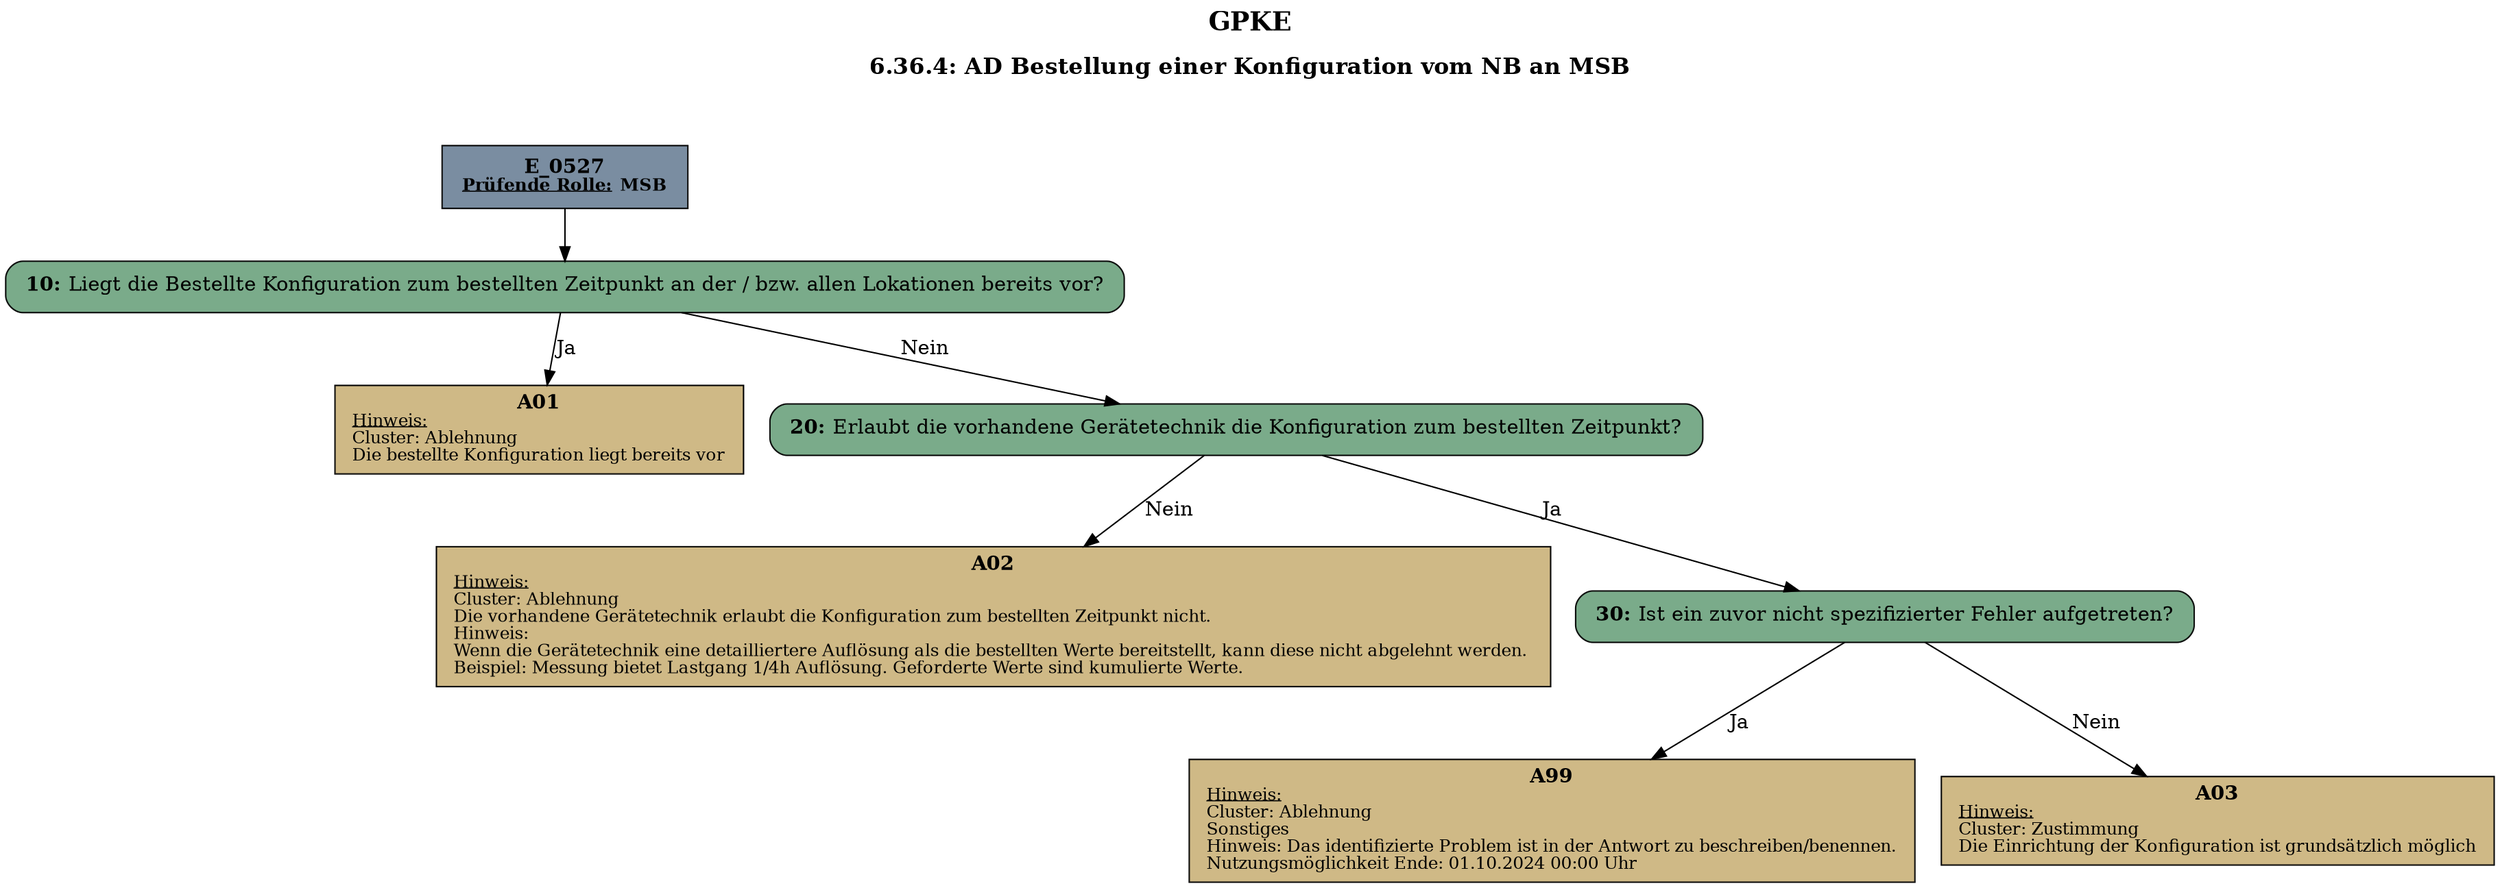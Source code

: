 digraph D {
    labelloc="t";
    label=<<B><FONT POINT-SIZE="18">GPKE</FONT></B><BR/><BR/><B><FONT POINT-SIZE="16">6.36.4: AD Bestellung einer Konfiguration vom NB an MSB</FONT></B><BR/><BR/><BR/><BR/>>;
    "Start" [margin="0.2,0.12", shape=box, style=filled, fillcolor="#7a8da1", label=<<B>E_0527</B><BR align="center"/><FONT point-size="12"><B><U>Prüfende Rolle:</U> MSB</B></FONT><BR align="center"/>>];
    "10" [margin="0.2,0.12", shape=box, style="filled,rounded", fillcolor="#7aab8a", label=<<B>10: </B>Liegt die Bestellte Konfiguration zum bestellten Zeitpunkt an der / bzw. allen Lokationen bereits vor?<BR align="left"/>>];
    "A01" [margin="0.17,0.08", shape=box, style=filled, fillcolor="#cfb986", label=<<B>A01</B><BR align="center"/><FONT point-size="12"><U>Hinweis:</U><BR align="left"/>Cluster: Ablehnung<BR align="left"/>Die bestellte Konfiguration liegt bereits vor<BR align="left"/></FONT>>];
    "20" [margin="0.2,0.12", shape=box, style="filled,rounded", fillcolor="#7aab8a", label=<<B>20: </B>Erlaubt die vorhandene Gerätetechnik die Konfiguration zum bestellten Zeitpunkt?<BR align="left"/>>];
    "A02" [margin="0.17,0.08", shape=box, style=filled, fillcolor="#cfb986", label=<<B>A02</B><BR align="center"/><FONT point-size="12"><U>Hinweis:</U><BR align="left"/>Cluster: Ablehnung<BR align="left"/>Die vorhandene Gerätetechnik erlaubt die Konfiguration zum bestellten Zeitpunkt nicht.<BR align="left"/>Hinweis:<BR align="left"/>Wenn die Gerätetechnik eine detailliertere Auflösung als die bestellten Werte bereitstellt, kann diese nicht abgelehnt werden. <BR align="left"/>Beispiel: Messung bietet Lastgang 1/4h Auflösung. Geforderte Werte sind kumulierte Werte.<BR align="left"/></FONT>>];
    "30" [margin="0.2,0.12", shape=box, style="filled,rounded", fillcolor="#7aab8a", label=<<B>30: </B>Ist ein zuvor nicht spezifizierter Fehler aufgetreten?<BR align="left"/>>];
    "A99" [margin="0.17,0.08", shape=box, style=filled, fillcolor="#cfb986", label=<<B>A99</B><BR align="center"/><FONT point-size="12"><U>Hinweis:</U><BR align="left"/>Cluster: Ablehnung<BR align="left"/>Sonstiges<BR align="left"/>Hinweis: Das identifizierte Problem ist in der Antwort zu beschreiben/benennen.<BR align="left"/>Nutzungsmöglichkeit Ende: 01.10.2024 00:00 Uhr<BR align="left"/></FONT>>];
    "A03" [margin="0.17,0.08", shape=box, style=filled, fillcolor="#cfb986", label=<<B>A03</B><BR align="center"/><FONT point-size="12"><U>Hinweis:</U><BR align="left"/>Cluster: Zustimmung<BR align="left"/>Die Einrichtung der Konfiguration ist grundsätzlich möglich<BR align="left"/></FONT>>];

    "Start" -> "10";
    "10" -> "A01" [label="Ja"];
    "10" -> "20" [label="Nein"];
    "20" -> "A02" [label="Nein"];
    "20" -> "30" [label="Ja"];
    "30" -> "A99" [label="Ja"];
    "30" -> "A03" [label="Nein"];

    bgcolor="transparent";
}